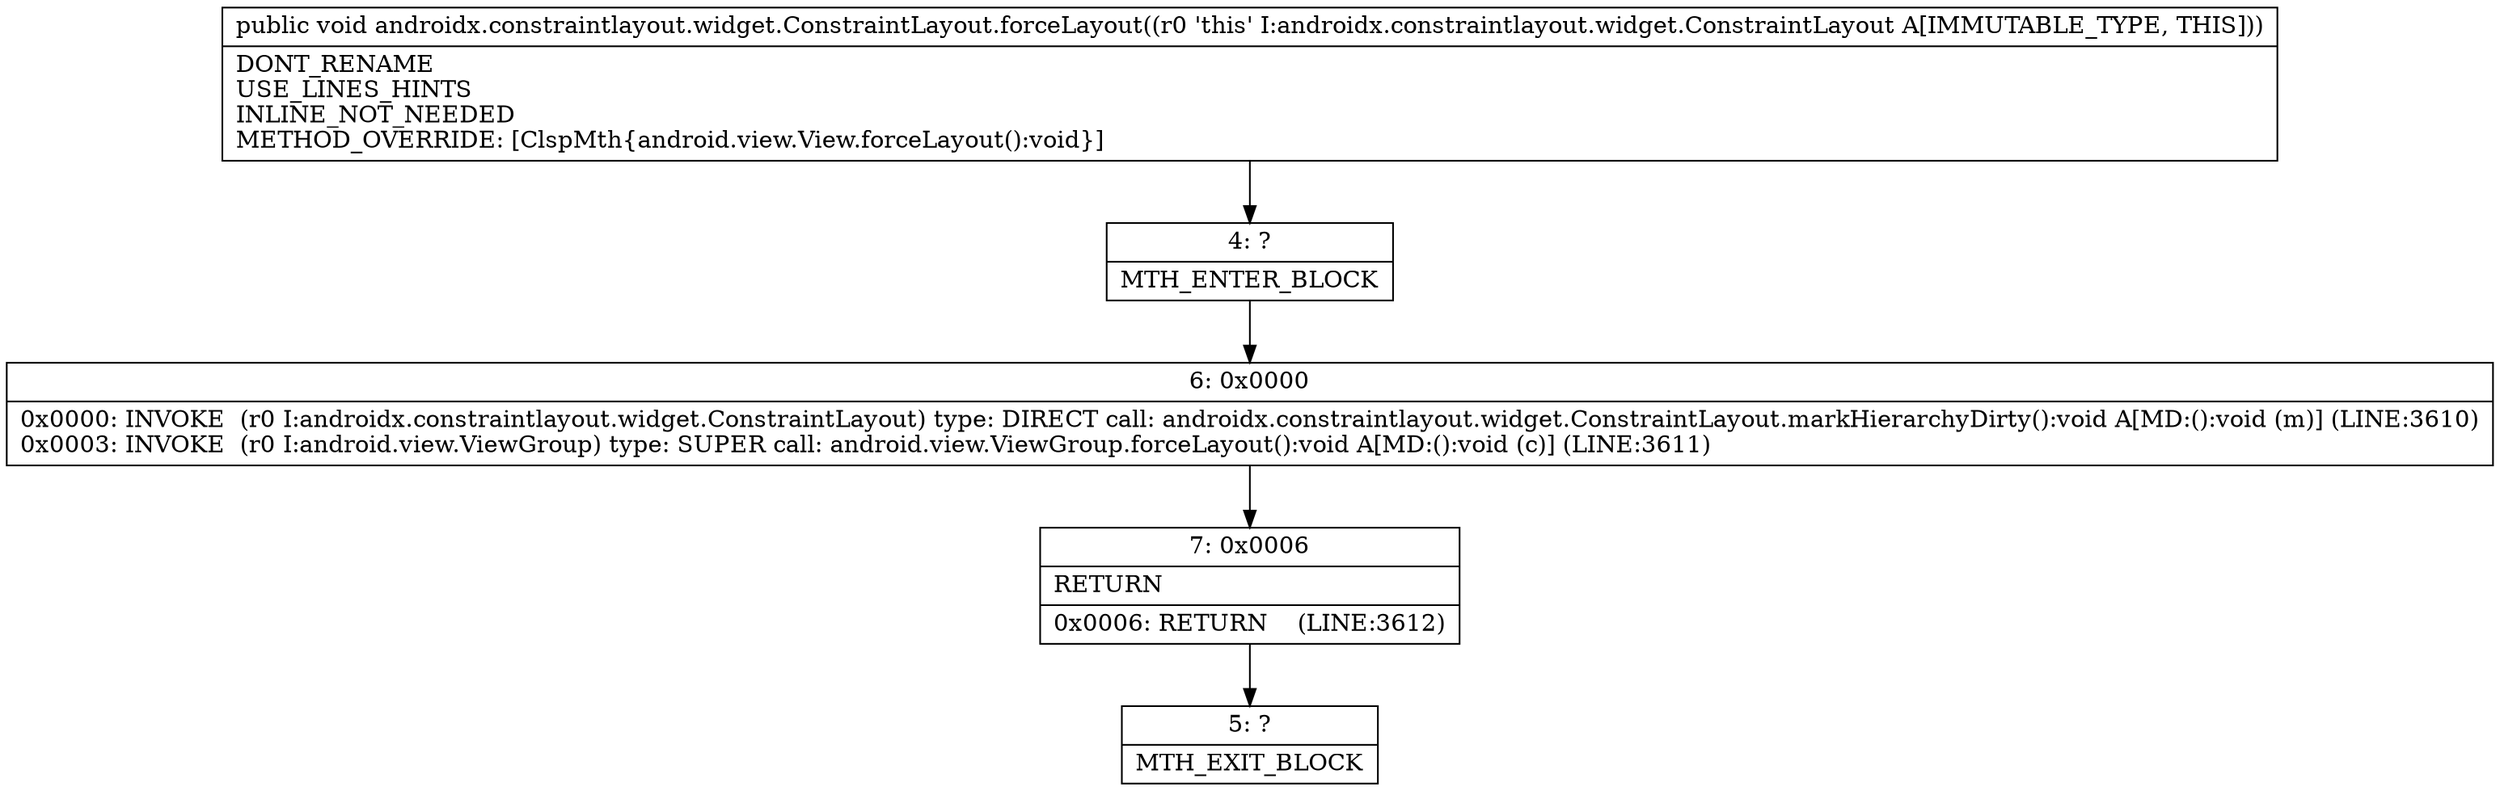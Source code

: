 digraph "CFG forandroidx.constraintlayout.widget.ConstraintLayout.forceLayout()V" {
Node_4 [shape=record,label="{4\:\ ?|MTH_ENTER_BLOCK\l}"];
Node_6 [shape=record,label="{6\:\ 0x0000|0x0000: INVOKE  (r0 I:androidx.constraintlayout.widget.ConstraintLayout) type: DIRECT call: androidx.constraintlayout.widget.ConstraintLayout.markHierarchyDirty():void A[MD:():void (m)] (LINE:3610)\l0x0003: INVOKE  (r0 I:android.view.ViewGroup) type: SUPER call: android.view.ViewGroup.forceLayout():void A[MD:():void (c)] (LINE:3611)\l}"];
Node_7 [shape=record,label="{7\:\ 0x0006|RETURN\l|0x0006: RETURN    (LINE:3612)\l}"];
Node_5 [shape=record,label="{5\:\ ?|MTH_EXIT_BLOCK\l}"];
MethodNode[shape=record,label="{public void androidx.constraintlayout.widget.ConstraintLayout.forceLayout((r0 'this' I:androidx.constraintlayout.widget.ConstraintLayout A[IMMUTABLE_TYPE, THIS]))  | DONT_RENAME\lUSE_LINES_HINTS\lINLINE_NOT_NEEDED\lMETHOD_OVERRIDE: [ClspMth\{android.view.View.forceLayout():void\}]\l}"];
MethodNode -> Node_4;Node_4 -> Node_6;
Node_6 -> Node_7;
Node_7 -> Node_5;
}

